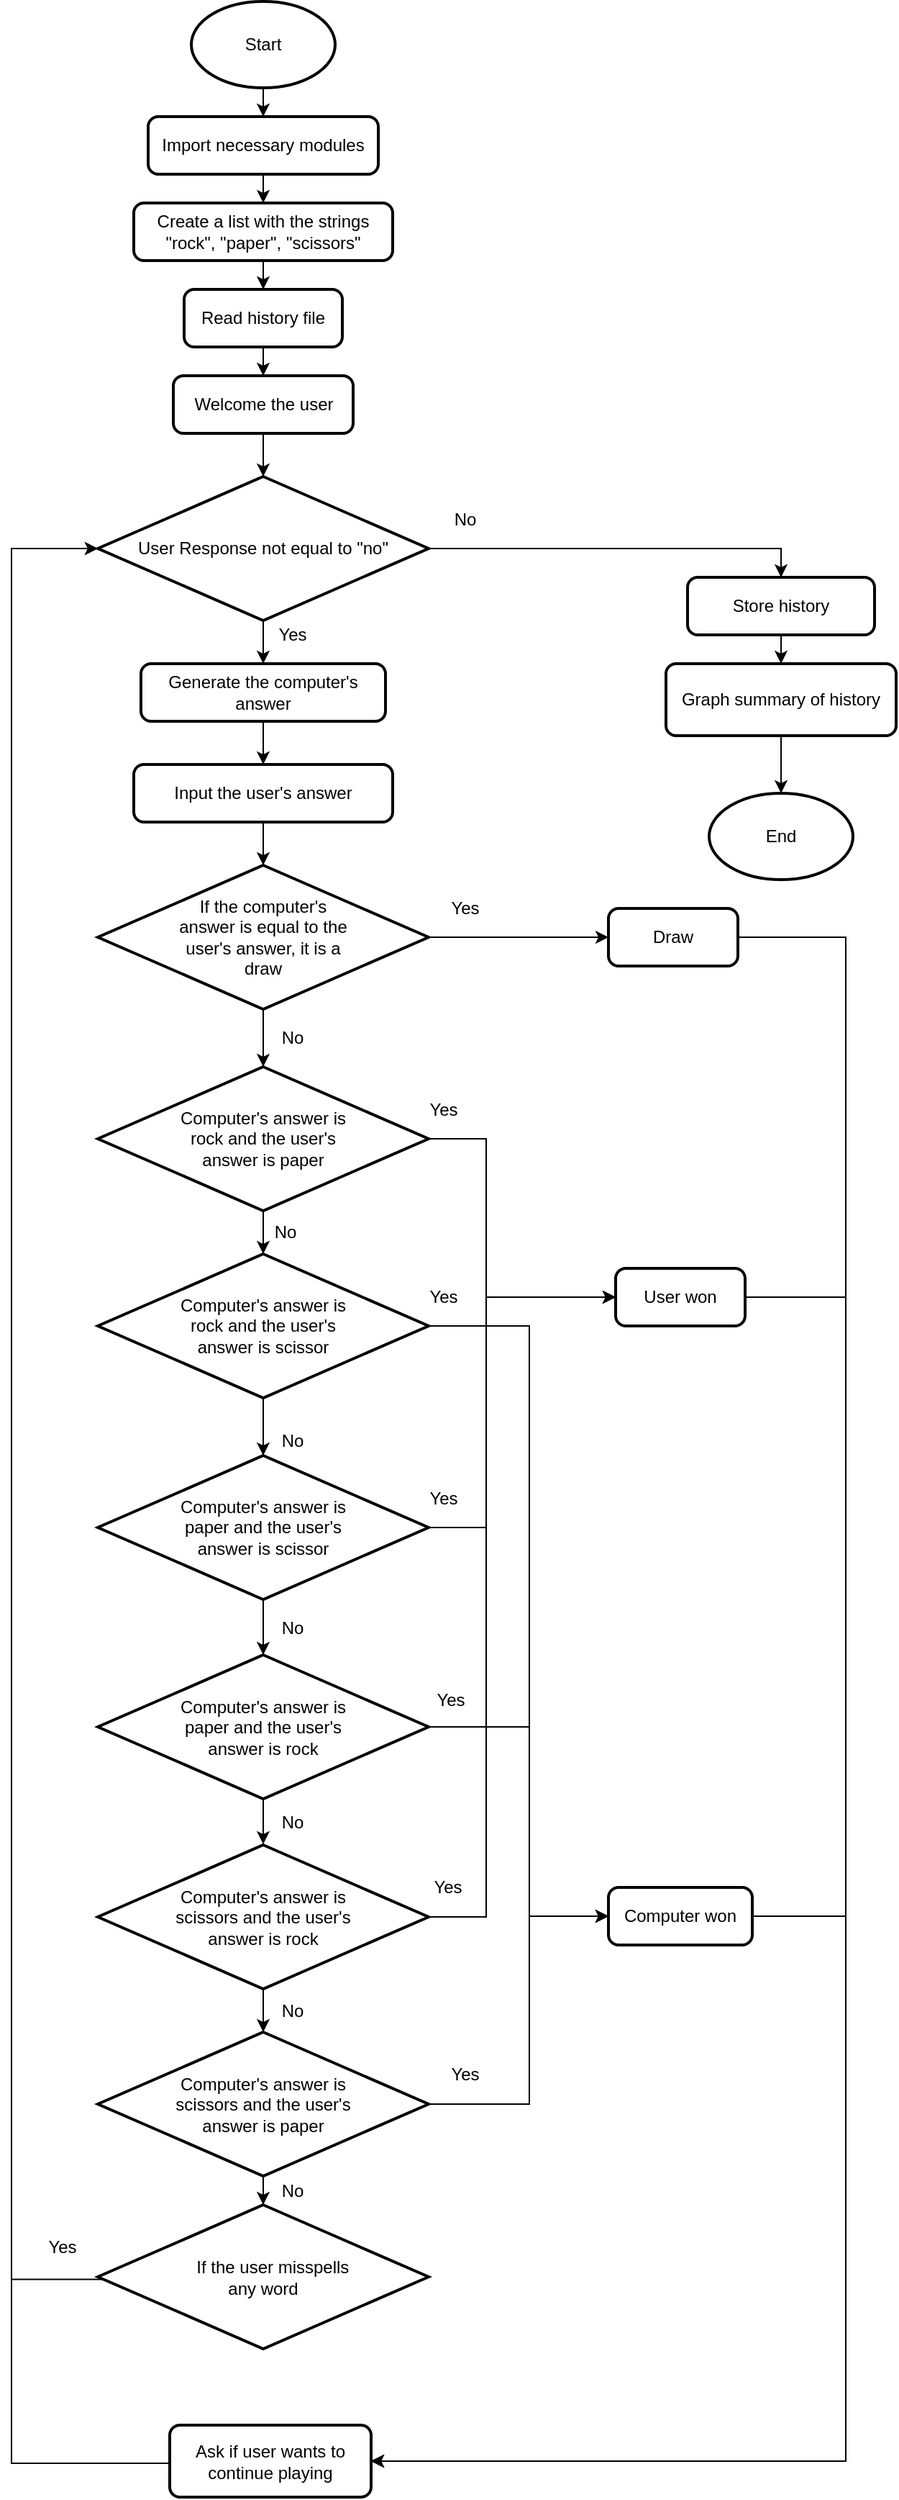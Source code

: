 <mxfile version="12.3.7" type="device" pages="1"><diagram id="-My-ZbRDxJPNRZ-O54-4" name="Page-1"><mxGraphModel dx="1221" dy="726" grid="1" gridSize="10" guides="1" tooltips="1" connect="1" arrows="1" fold="1" page="1" pageScale="1" pageWidth="827" pageHeight="1169" math="0" shadow="0"><root><mxCell id="0"/><mxCell id="1" parent="0"/><mxCell id="2XT7KSkMgqyKWf-Hql6a-46" style="edgeStyle=orthogonalEdgeStyle;rounded=0;orthogonalLoop=1;jettySize=auto;html=1;fontFamily=Helvetica;" edge="1" parent="1" source="2XT7KSkMgqyKWf-Hql6a-1" target="2XT7KSkMgqyKWf-Hql6a-2"><mxGeometry relative="1" as="geometry"/></mxCell><mxCell id="2XT7KSkMgqyKWf-Hql6a-1" value="Start" style="strokeWidth=2;html=1;shape=mxgraph.flowchart.start_1;whiteSpace=wrap;fontFamily=Helvetica;" vertex="1" parent="1"><mxGeometry x="235" y="20" width="100" height="60" as="geometry"/></mxCell><mxCell id="2XT7KSkMgqyKWf-Hql6a-45" style="edgeStyle=orthogonalEdgeStyle;rounded=0;orthogonalLoop=1;jettySize=auto;html=1;fontFamily=Helvetica;" edge="1" parent="1" source="2XT7KSkMgqyKWf-Hql6a-2" target="2XT7KSkMgqyKWf-Hql6a-3"><mxGeometry relative="1" as="geometry"/></mxCell><mxCell id="2XT7KSkMgqyKWf-Hql6a-2" value="Import necessary modules" style="rounded=1;whiteSpace=wrap;html=1;absoluteArcSize=1;arcSize=14;strokeWidth=2;fontFamily=Helvetica;" vertex="1" parent="1"><mxGeometry x="205" y="100" width="160" height="40" as="geometry"/></mxCell><mxCell id="2XT7KSkMgqyKWf-Hql6a-44" style="edgeStyle=orthogonalEdgeStyle;rounded=0;orthogonalLoop=1;jettySize=auto;html=1;fontFamily=Helvetica;" edge="1" parent="1" source="2XT7KSkMgqyKWf-Hql6a-3" target="2XT7KSkMgqyKWf-Hql6a-4"><mxGeometry relative="1" as="geometry"/></mxCell><mxCell id="2XT7KSkMgqyKWf-Hql6a-3" value="&lt;div&gt;Create a list with the strings &quot;rock&quot;, &quot;paper&quot;, &quot;scissors&quot;&lt;/div&gt;" style="rounded=1;whiteSpace=wrap;html=1;absoluteArcSize=1;arcSize=14;strokeWidth=2;fontFamily=Helvetica;" vertex="1" parent="1"><mxGeometry x="195" y="160" width="180" height="40" as="geometry"/></mxCell><mxCell id="2XT7KSkMgqyKWf-Hql6a-43" style="edgeStyle=orthogonalEdgeStyle;rounded=0;orthogonalLoop=1;jettySize=auto;html=1;fontFamily=Helvetica;" edge="1" parent="1" source="2XT7KSkMgqyKWf-Hql6a-4" target="2XT7KSkMgqyKWf-Hql6a-19"><mxGeometry relative="1" as="geometry"/></mxCell><mxCell id="2XT7KSkMgqyKWf-Hql6a-4" value="&lt;div&gt;Read history file&lt;/div&gt;" style="rounded=1;whiteSpace=wrap;html=1;absoluteArcSize=1;arcSize=14;strokeWidth=2;fontFamily=Helvetica;" vertex="1" parent="1"><mxGeometry x="230" y="220" width="110" height="40" as="geometry"/></mxCell><mxCell id="2XT7KSkMgqyKWf-Hql6a-34" style="edgeStyle=orthogonalEdgeStyle;rounded=0;orthogonalLoop=1;jettySize=auto;html=1;fontFamily=Helvetica;" edge="1" parent="1" source="2XT7KSkMgqyKWf-Hql6a-5" target="2XT7KSkMgqyKWf-Hql6a-6"><mxGeometry relative="1" as="geometry"/></mxCell><mxCell id="2XT7KSkMgqyKWf-Hql6a-112" style="edgeStyle=orthogonalEdgeStyle;rounded=0;orthogonalLoop=1;jettySize=auto;html=1;entryX=0.5;entryY=0;entryDx=0;entryDy=0;fontFamily=Helvetica;" edge="1" parent="1" source="2XT7KSkMgqyKWf-Hql6a-5" target="2XT7KSkMgqyKWf-Hql6a-111"><mxGeometry relative="1" as="geometry"/></mxCell><mxCell id="2XT7KSkMgqyKWf-Hql6a-5" value="User Response not equal to &quot;no&quot;" style="strokeWidth=2;html=1;shape=mxgraph.flowchart.decision;whiteSpace=wrap;fontFamily=Helvetica;" vertex="1" parent="1"><mxGeometry x="170" y="350" width="230" height="100" as="geometry"/></mxCell><mxCell id="2XT7KSkMgqyKWf-Hql6a-35" style="edgeStyle=orthogonalEdgeStyle;rounded=0;orthogonalLoop=1;jettySize=auto;html=1;fontFamily=Helvetica;" edge="1" parent="1" source="2XT7KSkMgqyKWf-Hql6a-6" target="2XT7KSkMgqyKWf-Hql6a-7"><mxGeometry relative="1" as="geometry"/></mxCell><mxCell id="2XT7KSkMgqyKWf-Hql6a-6" value="&lt;div&gt;Generate the computer's answer&lt;/div&gt;" style="rounded=1;whiteSpace=wrap;html=1;absoluteArcSize=1;arcSize=14;strokeWidth=2;fontFamily=Helvetica;" vertex="1" parent="1"><mxGeometry x="200" y="480" width="170" height="40" as="geometry"/></mxCell><mxCell id="2XT7KSkMgqyKWf-Hql6a-36" style="edgeStyle=orthogonalEdgeStyle;rounded=0;orthogonalLoop=1;jettySize=auto;html=1;fontFamily=Helvetica;" edge="1" parent="1" source="2XT7KSkMgqyKWf-Hql6a-7" target="2XT7KSkMgqyKWf-Hql6a-9"><mxGeometry relative="1" as="geometry"/></mxCell><mxCell id="2XT7KSkMgqyKWf-Hql6a-7" value="&lt;div&gt;Input the user's answer&lt;/div&gt;" style="rounded=1;whiteSpace=wrap;html=1;absoluteArcSize=1;arcSize=14;strokeWidth=2;fontFamily=Helvetica;" vertex="1" parent="1"><mxGeometry x="195" y="550" width="180" height="40" as="geometry"/></mxCell><mxCell id="2XT7KSkMgqyKWf-Hql6a-37" style="edgeStyle=orthogonalEdgeStyle;rounded=0;orthogonalLoop=1;jettySize=auto;html=1;fontFamily=Helvetica;" edge="1" parent="1" source="2XT7KSkMgqyKWf-Hql6a-9" target="2XT7KSkMgqyKWf-Hql6a-26"><mxGeometry relative="1" as="geometry"/></mxCell><mxCell id="2XT7KSkMgqyKWf-Hql6a-72" style="edgeStyle=orthogonalEdgeStyle;rounded=0;orthogonalLoop=1;jettySize=auto;html=1;fontFamily=Helvetica;" edge="1" parent="1" source="2XT7KSkMgqyKWf-Hql6a-9" target="2XT7KSkMgqyKWf-Hql6a-69"><mxGeometry relative="1" as="geometry"/></mxCell><mxCell id="2XT7KSkMgqyKWf-Hql6a-9" value="&lt;div&gt;If the computer's answer is equal to the user's answer, it is a draw&lt;/div&gt;" style="strokeWidth=2;html=1;shape=mxgraph.flowchart.decision;whiteSpace=wrap;spacing=52;fontFamily=Helvetica;" vertex="1" parent="1"><mxGeometry x="170" y="620" width="230" height="100" as="geometry"/></mxCell><mxCell id="2XT7KSkMgqyKWf-Hql6a-108" style="edgeStyle=orthogonalEdgeStyle;rounded=0;orthogonalLoop=1;jettySize=auto;html=1;entryX=1;entryY=0.5;entryDx=0;entryDy=0;fontFamily=Helvetica;" edge="1" parent="1" source="2XT7KSkMgqyKWf-Hql6a-16" target="2XT7KSkMgqyKWf-Hql6a-97"><mxGeometry relative="1" as="geometry"><Array as="points"><mxPoint x="690" y="920"/><mxPoint x="690" y="1728"/></Array></mxGeometry></mxCell><mxCell id="2XT7KSkMgqyKWf-Hql6a-16" value="User won" style="rounded=1;whiteSpace=wrap;html=1;absoluteArcSize=1;arcSize=14;strokeWidth=2;fontFamily=Helvetica;" vertex="1" parent="1"><mxGeometry x="530" y="900" width="90" height="40" as="geometry"/></mxCell><mxCell id="2XT7KSkMgqyKWf-Hql6a-42" style="edgeStyle=orthogonalEdgeStyle;rounded=0;orthogonalLoop=1;jettySize=auto;html=1;fontFamily=Helvetica;" edge="1" parent="1" source="2XT7KSkMgqyKWf-Hql6a-19" target="2XT7KSkMgqyKWf-Hql6a-5"><mxGeometry relative="1" as="geometry"/></mxCell><mxCell id="2XT7KSkMgqyKWf-Hql6a-19" value="&lt;div&gt;Welcome the user&lt;/div&gt;" style="rounded=1;whiteSpace=wrap;html=1;absoluteArcSize=1;arcSize=14;strokeWidth=2;fontFamily=Helvetica;" vertex="1" parent="1"><mxGeometry x="222.5" y="280" width="125" height="40" as="geometry"/></mxCell><mxCell id="2XT7KSkMgqyKWf-Hql6a-38" style="edgeStyle=orthogonalEdgeStyle;rounded=0;orthogonalLoop=1;jettySize=auto;html=1;fontFamily=Helvetica;" edge="1" parent="1" source="2XT7KSkMgqyKWf-Hql6a-26" target="2XT7KSkMgqyKWf-Hql6a-30"><mxGeometry relative="1" as="geometry"/></mxCell><mxCell id="2XT7KSkMgqyKWf-Hql6a-84" style="edgeStyle=orthogonalEdgeStyle;rounded=0;orthogonalLoop=1;jettySize=auto;html=1;entryX=0;entryY=0.5;entryDx=0;entryDy=0;fontFamily=Helvetica;" edge="1" parent="1" source="2XT7KSkMgqyKWf-Hql6a-26" target="2XT7KSkMgqyKWf-Hql6a-16"><mxGeometry relative="1" as="geometry"><Array as="points"><mxPoint x="440" y="810"/><mxPoint x="440" y="920"/><mxPoint x="530" y="920"/></Array></mxGeometry></mxCell><mxCell id="2XT7KSkMgqyKWf-Hql6a-26" value="&lt;div&gt;Computer's answer is rock and the user's answer is paper&lt;/div&gt;" style="strokeWidth=2;html=1;shape=mxgraph.flowchart.decision;whiteSpace=wrap;spacing=52;fontFamily=Helvetica;" vertex="1" parent="1"><mxGeometry x="170" y="760" width="230" height="100" as="geometry"/></mxCell><mxCell id="2XT7KSkMgqyKWf-Hql6a-39" style="edgeStyle=orthogonalEdgeStyle;rounded=0;orthogonalLoop=1;jettySize=auto;html=1;fontFamily=Helvetica;" edge="1" parent="1" source="2XT7KSkMgqyKWf-Hql6a-30" target="2XT7KSkMgqyKWf-Hql6a-31"><mxGeometry relative="1" as="geometry"/></mxCell><mxCell id="2XT7KSkMgqyKWf-Hql6a-83" style="edgeStyle=orthogonalEdgeStyle;rounded=0;orthogonalLoop=1;jettySize=auto;html=1;entryX=0;entryY=0.5;entryDx=0;entryDy=0;fontFamily=Helvetica;" edge="1" parent="1" source="2XT7KSkMgqyKWf-Hql6a-30" target="2XT7KSkMgqyKWf-Hql6a-68"><mxGeometry relative="1" as="geometry"><Array as="points"><mxPoint x="470" y="940"/><mxPoint x="470" y="1350"/></Array></mxGeometry></mxCell><mxCell id="2XT7KSkMgqyKWf-Hql6a-30" value="&lt;div&gt;Computer's answer is rock and the user's answer is scissor&lt;/div&gt;" style="strokeWidth=2;html=1;shape=mxgraph.flowchart.decision;whiteSpace=wrap;spacing=52;fontFamily=Helvetica;" vertex="1" parent="1"><mxGeometry x="170" y="890" width="230" height="100" as="geometry"/></mxCell><mxCell id="2XT7KSkMgqyKWf-Hql6a-40" style="edgeStyle=orthogonalEdgeStyle;rounded=0;orthogonalLoop=1;jettySize=auto;html=1;fontFamily=Helvetica;" edge="1" parent="1" source="2XT7KSkMgqyKWf-Hql6a-31" target="2XT7KSkMgqyKWf-Hql6a-32"><mxGeometry relative="1" as="geometry"/></mxCell><mxCell id="2XT7KSkMgqyKWf-Hql6a-86" style="edgeStyle=orthogonalEdgeStyle;rounded=0;orthogonalLoop=1;jettySize=auto;html=1;entryX=0;entryY=0.5;entryDx=0;entryDy=0;fontFamily=Helvetica;" edge="1" parent="1" source="2XT7KSkMgqyKWf-Hql6a-31" target="2XT7KSkMgqyKWf-Hql6a-16"><mxGeometry relative="1" as="geometry"><Array as="points"><mxPoint x="440" y="1080"/><mxPoint x="440" y="920"/></Array></mxGeometry></mxCell><mxCell id="2XT7KSkMgqyKWf-Hql6a-31" value="&lt;div&gt;Computer's answer is paper and the user's answer is scissor&lt;/div&gt;" style="strokeWidth=2;html=1;shape=mxgraph.flowchart.decision;whiteSpace=wrap;spacing=52;fontFamily=Helvetica;" vertex="1" parent="1"><mxGeometry x="170" y="1030" width="230" height="100" as="geometry"/></mxCell><mxCell id="2XT7KSkMgqyKWf-Hql6a-41" style="edgeStyle=orthogonalEdgeStyle;rounded=0;orthogonalLoop=1;jettySize=auto;html=1;fontFamily=Helvetica;" edge="1" parent="1" source="2XT7KSkMgqyKWf-Hql6a-32"><mxGeometry relative="1" as="geometry"><mxPoint x="285" y="1300" as="targetPoint"/></mxGeometry></mxCell><mxCell id="2XT7KSkMgqyKWf-Hql6a-78" style="edgeStyle=orthogonalEdgeStyle;rounded=0;orthogonalLoop=1;jettySize=auto;html=1;fontFamily=Helvetica;" edge="1" parent="1" source="2XT7KSkMgqyKWf-Hql6a-32" target="2XT7KSkMgqyKWf-Hql6a-68"><mxGeometry relative="1" as="geometry"><Array as="points"><mxPoint x="470" y="1219"/><mxPoint x="470" y="1350"/></Array></mxGeometry></mxCell><mxCell id="2XT7KSkMgqyKWf-Hql6a-32" value="&lt;div&gt;Computer's answer is paper and the user's answer is rock&lt;/div&gt;" style="strokeWidth=2;html=1;shape=mxgraph.flowchart.decision;whiteSpace=wrap;spacing=52;fontFamily=Helvetica;" vertex="1" parent="1"><mxGeometry x="170" y="1168.5" width="230" height="100" as="geometry"/></mxCell><mxCell id="2XT7KSkMgqyKWf-Hql6a-51" style="edgeStyle=orthogonalEdgeStyle;rounded=0;orthogonalLoop=1;jettySize=auto;html=1;fontFamily=Helvetica;" edge="1" parent="1" source="2XT7KSkMgqyKWf-Hql6a-47" target="2XT7KSkMgqyKWf-Hql6a-48"><mxGeometry relative="1" as="geometry"/></mxCell><mxCell id="2XT7KSkMgqyKWf-Hql6a-82" style="edgeStyle=orthogonalEdgeStyle;rounded=0;orthogonalLoop=1;jettySize=auto;html=1;fontFamily=Helvetica;" edge="1" parent="1" source="2XT7KSkMgqyKWf-Hql6a-47" target="2XT7KSkMgqyKWf-Hql6a-16"><mxGeometry relative="1" as="geometry"><Array as="points"><mxPoint x="440" y="1350"/><mxPoint x="440" y="920"/></Array></mxGeometry></mxCell><mxCell id="2XT7KSkMgqyKWf-Hql6a-47" value="&lt;div&gt;Computer's answer is scissors and the user's answer is rock&lt;/div&gt;" style="strokeWidth=2;html=1;shape=mxgraph.flowchart.decision;whiteSpace=wrap;spacing=52;fontFamily=Helvetica;" vertex="1" parent="1"><mxGeometry x="170" y="1300.5" width="230" height="100" as="geometry"/></mxCell><mxCell id="2XT7KSkMgqyKWf-Hql6a-52" style="edgeStyle=orthogonalEdgeStyle;rounded=0;orthogonalLoop=1;jettySize=auto;html=1;fontFamily=Helvetica;" edge="1" parent="1" source="2XT7KSkMgqyKWf-Hql6a-48" target="2XT7KSkMgqyKWf-Hql6a-49"><mxGeometry relative="1" as="geometry"/></mxCell><mxCell id="2XT7KSkMgqyKWf-Hql6a-81" style="edgeStyle=orthogonalEdgeStyle;rounded=0;orthogonalLoop=1;jettySize=auto;html=1;fontFamily=Helvetica;" edge="1" parent="1" source="2XT7KSkMgqyKWf-Hql6a-48" target="2XT7KSkMgqyKWf-Hql6a-68"><mxGeometry relative="1" as="geometry"><Array as="points"><mxPoint x="470" y="1480"/><mxPoint x="470" y="1350"/></Array></mxGeometry></mxCell><mxCell id="2XT7KSkMgqyKWf-Hql6a-48" value="&lt;div&gt;Computer's answer is scissors and the user's answer is paper&lt;/div&gt;" style="strokeWidth=2;html=1;shape=mxgraph.flowchart.decision;whiteSpace=wrap;spacing=52;fontFamily=Helvetica;" vertex="1" parent="1"><mxGeometry x="170" y="1430.5" width="230" height="100" as="geometry"/></mxCell><mxCell id="2XT7KSkMgqyKWf-Hql6a-53" style="edgeStyle=orthogonalEdgeStyle;rounded=0;orthogonalLoop=1;jettySize=auto;html=1;fontFamily=Helvetica;entryX=0;entryY=0.5;entryDx=0;entryDy=0;entryPerimeter=0;exitX=0.052;exitY=0.517;exitDx=0;exitDy=0;exitPerimeter=0;" edge="1" parent="1" source="2XT7KSkMgqyKWf-Hql6a-49" target="2XT7KSkMgqyKWf-Hql6a-5"><mxGeometry relative="1" as="geometry"><mxPoint x="160" y="402" as="targetPoint"/><Array as="points"><mxPoint x="110" y="1602"/><mxPoint x="110" y="400"/></Array></mxGeometry></mxCell><mxCell id="2XT7KSkMgqyKWf-Hql6a-49" value="&lt;div&gt;&amp;nbsp; &amp;nbsp; If the user misspells any word&lt;/div&gt;" style="strokeWidth=2;html=1;shape=mxgraph.flowchart.decision;whiteSpace=wrap;spacing=52;fontFamily=Helvetica;" vertex="1" parent="1"><mxGeometry x="170" y="1550.5" width="230" height="100" as="geometry"/></mxCell><mxCell id="2XT7KSkMgqyKWf-Hql6a-57" value="No" style="text;html=1;align=center;verticalAlign=middle;resizable=0;points=[];;autosize=1;fontFamily=Helvetica;" vertex="1" parent="1"><mxGeometry x="290" y="1530.5" width="30" height="20" as="geometry"/></mxCell><mxCell id="2XT7KSkMgqyKWf-Hql6a-58" value="No" style="text;html=1;align=center;verticalAlign=middle;resizable=0;points=[];;autosize=1;fontFamily=Helvetica;" vertex="1" parent="1"><mxGeometry x="290" y="1405.5" width="30" height="20" as="geometry"/></mxCell><mxCell id="2XT7KSkMgqyKWf-Hql6a-60" value="No" style="text;html=1;align=center;verticalAlign=middle;resizable=0;points=[];;autosize=1;fontFamily=Helvetica;" vertex="1" parent="1"><mxGeometry x="290" y="1274.5" width="30" height="20" as="geometry"/></mxCell><mxCell id="2XT7KSkMgqyKWf-Hql6a-61" value="No" style="text;html=1;align=center;verticalAlign=middle;resizable=0;points=[];;autosize=1;fontFamily=Helvetica;" vertex="1" parent="1"><mxGeometry x="290" y="1139.5" width="30" height="20" as="geometry"/></mxCell><mxCell id="2XT7KSkMgqyKWf-Hql6a-62" value="No" style="text;html=1;align=center;verticalAlign=middle;resizable=0;points=[];;autosize=1;fontFamily=Helvetica;" vertex="1" parent="1"><mxGeometry x="290" y="1010" width="30" height="20" as="geometry"/></mxCell><mxCell id="2XT7KSkMgqyKWf-Hql6a-63" value="No" style="text;html=1;align=center;verticalAlign=middle;resizable=0;points=[];;autosize=1;fontFamily=Helvetica;" vertex="1" parent="1"><mxGeometry x="285" y="865" width="30" height="20" as="geometry"/></mxCell><mxCell id="2XT7KSkMgqyKWf-Hql6a-64" value="No" style="text;html=1;align=center;verticalAlign=middle;resizable=0;points=[];;autosize=1;fontFamily=Helvetica;" vertex="1" parent="1"><mxGeometry x="290" y="730" width="30" height="20" as="geometry"/></mxCell><mxCell id="2XT7KSkMgqyKWf-Hql6a-66" value="Yes" style="text;html=1;align=center;verticalAlign=middle;resizable=0;points=[];;autosize=1;fontFamily=Helvetica;" vertex="1" parent="1"><mxGeometry x="290" y="450" width="30" height="20" as="geometry"/></mxCell><mxCell id="2XT7KSkMgqyKWf-Hql6a-100" style="edgeStyle=orthogonalEdgeStyle;rounded=0;orthogonalLoop=1;jettySize=auto;html=1;fontFamily=Helvetica;" edge="1" parent="1" source="2XT7KSkMgqyKWf-Hql6a-68" target="2XT7KSkMgqyKWf-Hql6a-97"><mxGeometry relative="1" as="geometry"><Array as="points"><mxPoint x="690" y="1350"/></Array></mxGeometry></mxCell><mxCell id="2XT7KSkMgqyKWf-Hql6a-68" value="Computer won" style="rounded=1;whiteSpace=wrap;html=1;absoluteArcSize=1;arcSize=14;strokeWidth=2;fontFamily=Helvetica;" vertex="1" parent="1"><mxGeometry x="525" y="1330" width="100" height="40" as="geometry"/></mxCell><mxCell id="2XT7KSkMgqyKWf-Hql6a-109" style="edgeStyle=orthogonalEdgeStyle;rounded=0;orthogonalLoop=1;jettySize=auto;html=1;entryX=1;entryY=0.5;entryDx=0;entryDy=0;fontFamily=Helvetica;" edge="1" parent="1" source="2XT7KSkMgqyKWf-Hql6a-69" target="2XT7KSkMgqyKWf-Hql6a-97"><mxGeometry relative="1" as="geometry"><Array as="points"><mxPoint x="690" y="670"/><mxPoint x="690" y="1728"/></Array></mxGeometry></mxCell><mxCell id="2XT7KSkMgqyKWf-Hql6a-69" value="Draw" style="rounded=1;whiteSpace=wrap;html=1;absoluteArcSize=1;arcSize=14;strokeWidth=2;fontFamily=Helvetica;" vertex="1" parent="1"><mxGeometry x="525" y="650" width="90" height="40" as="geometry"/></mxCell><mxCell id="2XT7KSkMgqyKWf-Hql6a-56" value="Yes" style="text;html=1;align=center;verticalAlign=middle;resizable=0;points=[];;autosize=1;fontFamily=Helvetica;" vertex="1" parent="1"><mxGeometry x="130" y="1570" width="30" height="20" as="geometry"/></mxCell><mxCell id="2XT7KSkMgqyKWf-Hql6a-87" value="Yes" style="text;html=1;align=center;verticalAlign=middle;resizable=0;points=[];;autosize=1;fontFamily=Helvetica;" vertex="1" parent="1"><mxGeometry x="410" y="1450" width="30" height="20" as="geometry"/></mxCell><mxCell id="2XT7KSkMgqyKWf-Hql6a-88" value="Yes" style="text;html=1;align=center;verticalAlign=middle;resizable=0;points=[];;autosize=1;fontFamily=Helvetica;" vertex="1" parent="1"><mxGeometry x="398" y="1320" width="30" height="20" as="geometry"/></mxCell><mxCell id="2XT7KSkMgqyKWf-Hql6a-89" value="Yes" style="text;html=1;align=center;verticalAlign=middle;resizable=0;points=[];;autosize=1;fontFamily=Helvetica;" vertex="1" parent="1"><mxGeometry x="400" y="1190" width="30" height="20" as="geometry"/></mxCell><mxCell id="2XT7KSkMgqyKWf-Hql6a-90" value="Yes" style="text;html=1;align=center;verticalAlign=middle;resizable=0;points=[];;autosize=1;fontFamily=Helvetica;" vertex="1" parent="1"><mxGeometry x="395" y="1050" width="30" height="20" as="geometry"/></mxCell><mxCell id="2XT7KSkMgqyKWf-Hql6a-91" value="Yes" style="text;html=1;align=center;verticalAlign=middle;resizable=0;points=[];;autosize=1;fontFamily=Helvetica;" vertex="1" parent="1"><mxGeometry x="395" y="910" width="30" height="20" as="geometry"/></mxCell><mxCell id="2XT7KSkMgqyKWf-Hql6a-92" value="Yes" style="text;html=1;align=center;verticalAlign=middle;resizable=0;points=[];;autosize=1;fontFamily=Helvetica;" vertex="1" parent="1"><mxGeometry x="395" y="780" width="30" height="20" as="geometry"/></mxCell><mxCell id="2XT7KSkMgqyKWf-Hql6a-93" value="Yes" style="text;html=1;align=center;verticalAlign=middle;resizable=0;points=[];;autosize=1;fontFamily=Helvetica;" vertex="1" parent="1"><mxGeometry x="410" y="640" width="30" height="20" as="geometry"/></mxCell><mxCell id="2XT7KSkMgqyKWf-Hql6a-119" style="edgeStyle=orthogonalEdgeStyle;rounded=0;orthogonalLoop=1;jettySize=auto;html=1;entryX=0;entryY=0.5;entryDx=0;entryDy=0;entryPerimeter=0;fontFamily=Helvetica;" edge="1" parent="1" source="2XT7KSkMgqyKWf-Hql6a-97" target="2XT7KSkMgqyKWf-Hql6a-5"><mxGeometry relative="1" as="geometry"><Array as="points"><mxPoint x="110" y="1730"/><mxPoint x="110" y="400"/></Array></mxGeometry></mxCell><mxCell id="2XT7KSkMgqyKWf-Hql6a-97" value="Ask if user wants to continue playing" style="rounded=1;whiteSpace=wrap;html=1;absoluteArcSize=1;arcSize=14;strokeWidth=2;fontFamily=Helvetica;" vertex="1" parent="1"><mxGeometry x="220" y="1703.5" width="140" height="50" as="geometry"/></mxCell><mxCell id="2XT7KSkMgqyKWf-Hql6a-121" style="edgeStyle=orthogonalEdgeStyle;rounded=0;orthogonalLoop=1;jettySize=auto;html=1;fontFamily=Helvetica;" edge="1" parent="1" source="2XT7KSkMgqyKWf-Hql6a-110" target="2XT7KSkMgqyKWf-Hql6a-116"><mxGeometry relative="1" as="geometry"/></mxCell><mxCell id="2XT7KSkMgqyKWf-Hql6a-110" value="Graph summary of history" style="rounded=1;whiteSpace=wrap;html=1;absoluteArcSize=1;arcSize=14;strokeWidth=2;fontFamily=Helvetica;" vertex="1" parent="1"><mxGeometry x="565" y="480" width="160" height="50" as="geometry"/></mxCell><mxCell id="2XT7KSkMgqyKWf-Hql6a-113" style="edgeStyle=orthogonalEdgeStyle;rounded=0;orthogonalLoop=1;jettySize=auto;html=1;entryX=0.5;entryY=0;entryDx=0;entryDy=0;fontFamily=Helvetica;" edge="1" parent="1" source="2XT7KSkMgqyKWf-Hql6a-111" target="2XT7KSkMgqyKWf-Hql6a-110"><mxGeometry relative="1" as="geometry"/></mxCell><mxCell id="2XT7KSkMgqyKWf-Hql6a-111" value="Store history" style="rounded=1;whiteSpace=wrap;html=1;absoluteArcSize=1;arcSize=14;strokeWidth=2;fontFamily=Helvetica;" vertex="1" parent="1"><mxGeometry x="580" y="420" width="130" height="40" as="geometry"/></mxCell><mxCell id="2XT7KSkMgqyKWf-Hql6a-116" value="End" style="strokeWidth=2;html=1;shape=mxgraph.flowchart.start_1;whiteSpace=wrap;fontFamily=Helvetica;" vertex="1" parent="1"><mxGeometry x="595" y="570" width="100" height="60" as="geometry"/></mxCell><mxCell id="2XT7KSkMgqyKWf-Hql6a-120" value="No" style="text;html=1;align=center;verticalAlign=middle;resizable=0;points=[];;autosize=1;fontFamily=Helvetica;" vertex="1" parent="1"><mxGeometry x="410" y="370" width="30" height="20" as="geometry"/></mxCell></root></mxGraphModel></diagram></mxfile>